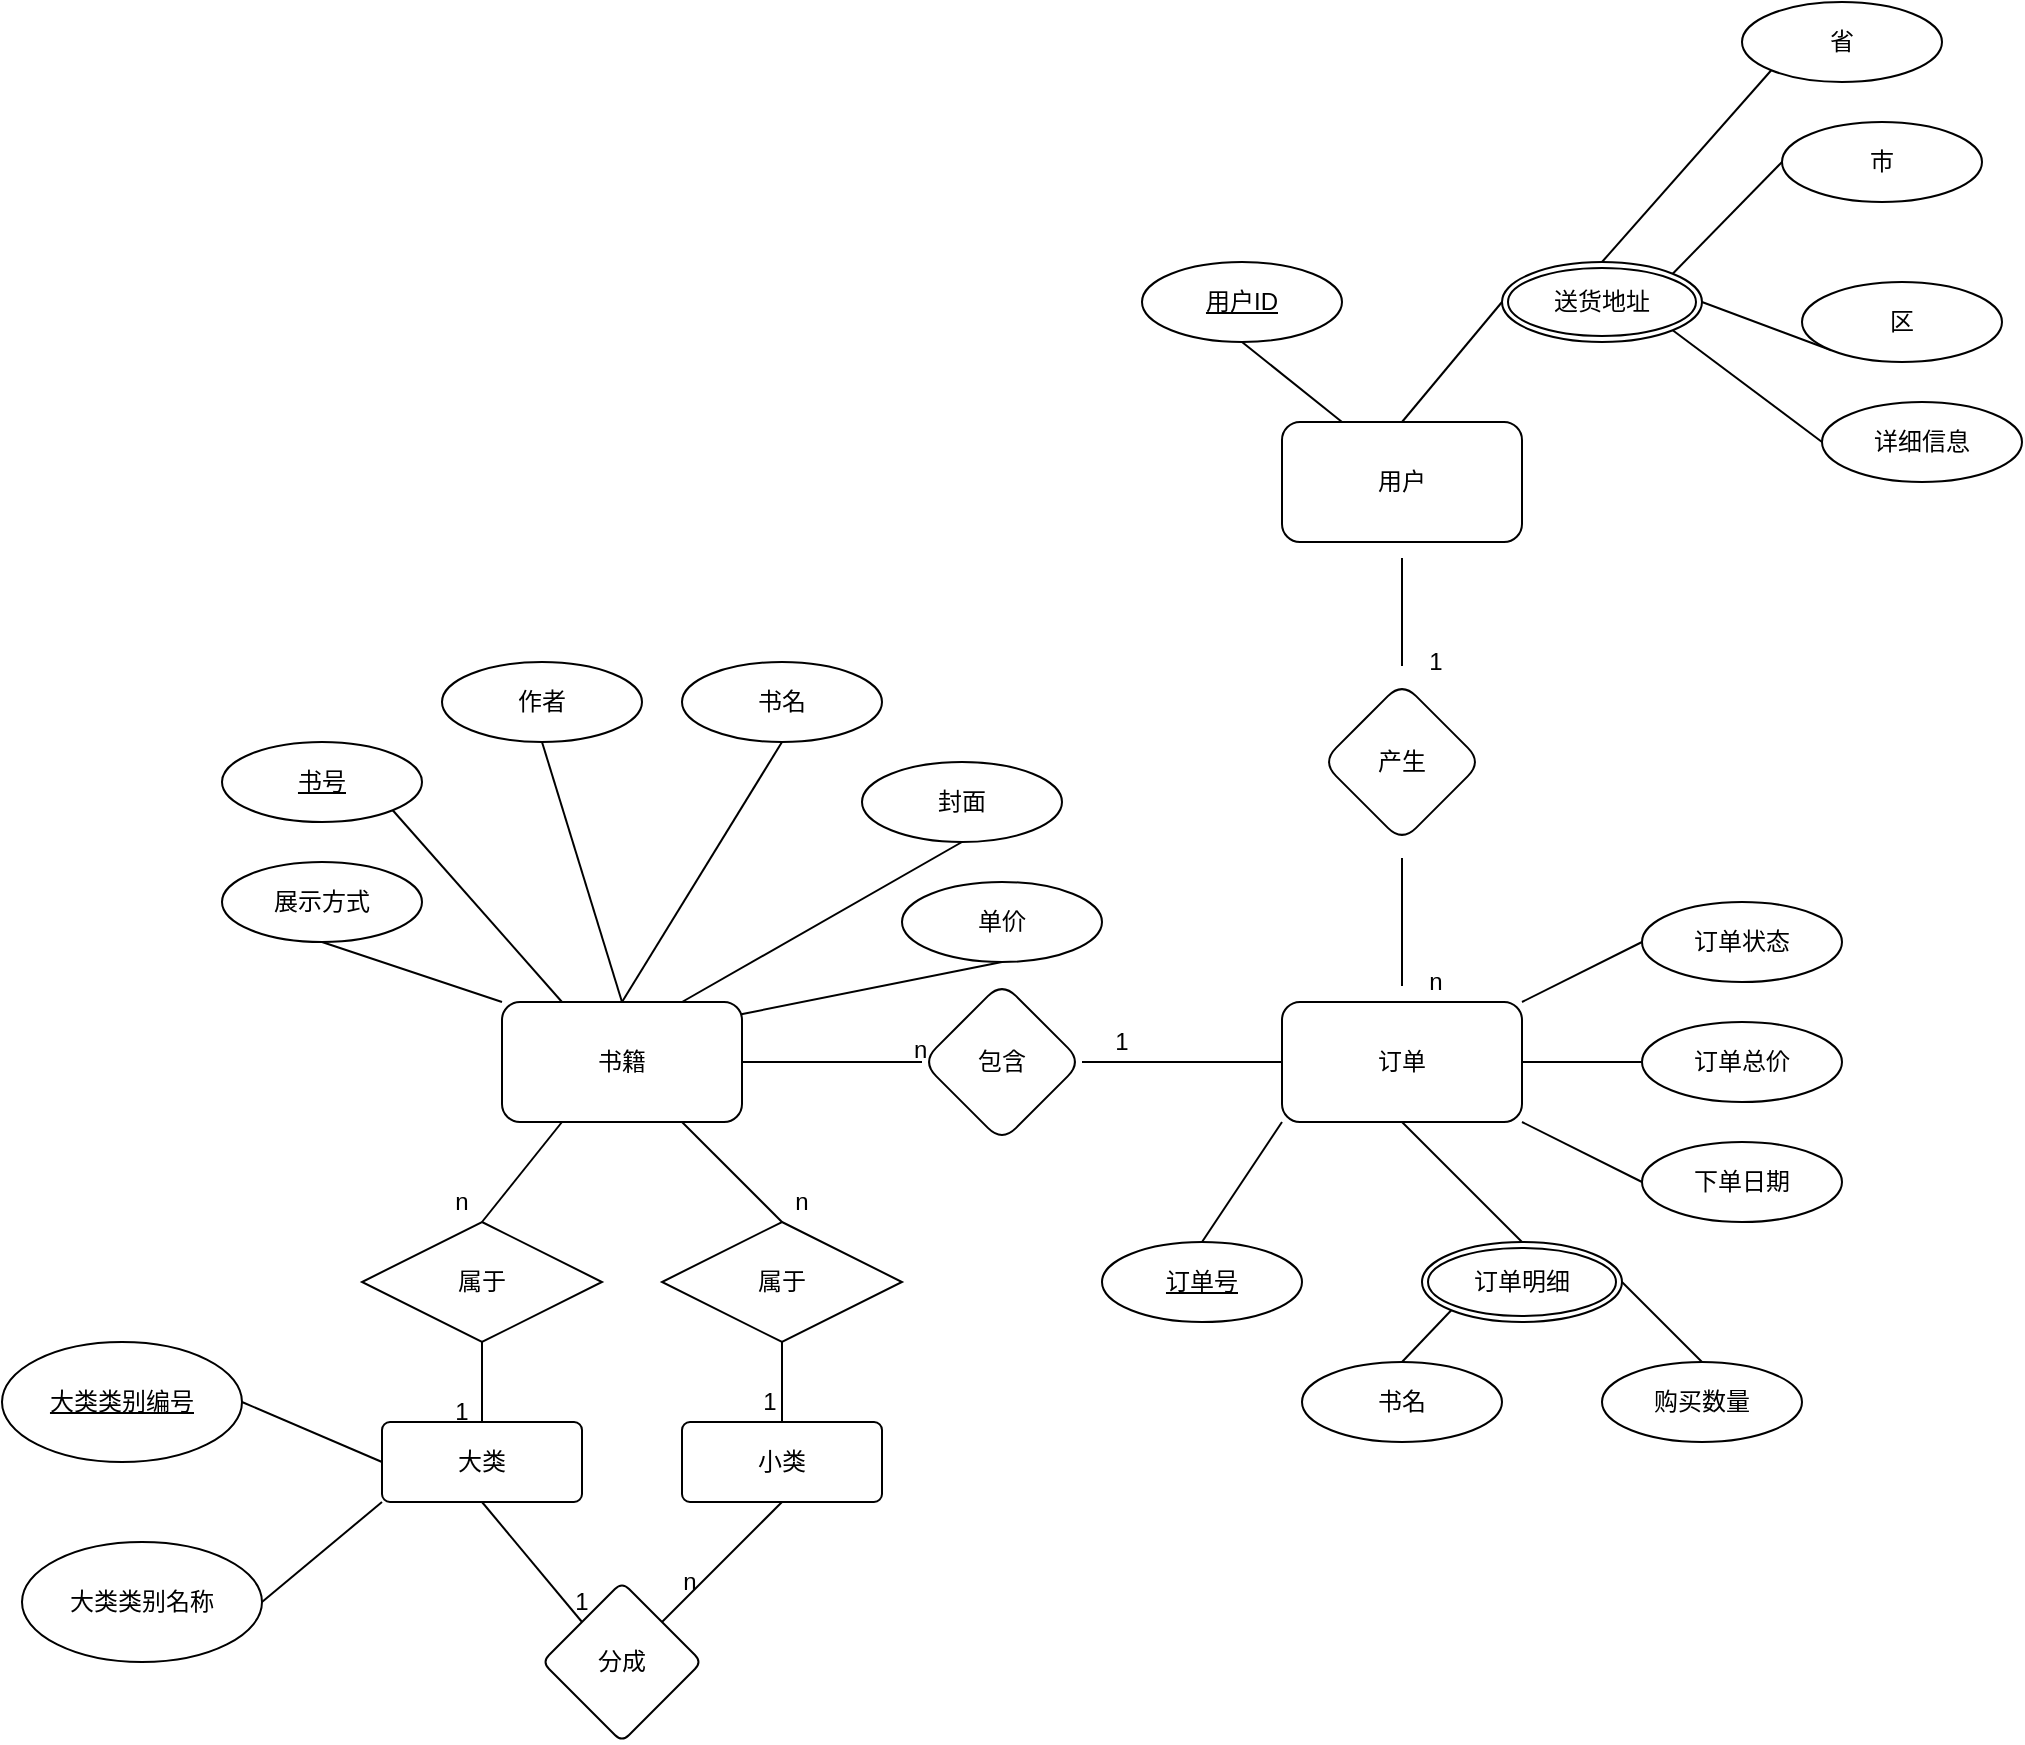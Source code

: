 <mxfile version="15.3.4" type="github">
  <diagram name="Page-1" id="b5b7bab2-c9e2-2cf4-8b2a-24fd1a2a6d21">
    <mxGraphModel dx="2086" dy="2293" grid="1" gridSize="10" guides="1" tooltips="1" connect="1" arrows="1" fold="1" page="1" pageScale="1" pageWidth="827" pageHeight="1169" background="none" math="0" shadow="0">
      <root>
        <mxCell id="0" />
        <mxCell id="1" parent="0" />
        <mxCell id="PDdewnTOg1O3W2x46WFQ-37" style="edgeStyle=none;rounded=0;orthogonalLoop=1;jettySize=auto;html=1;exitX=0;exitY=0;exitDx=0;exitDy=0;entryX=0.5;entryY=1;entryDx=0;entryDy=0;endArrow=none;startSize=14;endSize=14;sourcePerimeterSpacing=8;targetPerimeterSpacing=8;" edge="1" parent="1" source="PDdewnTOg1O3W2x46WFQ-1" target="PDdewnTOg1O3W2x46WFQ-31">
          <mxGeometry relative="1" as="geometry" />
        </mxCell>
        <mxCell id="PDdewnTOg1O3W2x46WFQ-1" value="书籍" style="rounded=1;whiteSpace=wrap;html=1;hachureGap=4;pointerEvents=0;" vertex="1" parent="1">
          <mxGeometry x="340" y="390" width="120" height="60" as="geometry" />
        </mxCell>
        <mxCell id="PDdewnTOg1O3W2x46WFQ-83" value="" style="edgeStyle=none;rounded=0;orthogonalLoop=1;jettySize=auto;html=1;endArrow=none;startSize=14;endSize=14;sourcePerimeterSpacing=8;targetPerimeterSpacing=8;" edge="1" parent="1" source="PDdewnTOg1O3W2x46WFQ-2" target="PDdewnTOg1O3W2x46WFQ-82">
          <mxGeometry relative="1" as="geometry" />
        </mxCell>
        <mxCell id="PDdewnTOg1O3W2x46WFQ-2" value="用户" style="rounded=1;whiteSpace=wrap;html=1;hachureGap=4;pointerEvents=0;" vertex="1" parent="1">
          <mxGeometry x="730" y="100" width="120" height="60" as="geometry" />
        </mxCell>
        <mxCell id="PDdewnTOg1O3W2x46WFQ-28" style="edgeStyle=none;rounded=0;orthogonalLoop=1;jettySize=auto;html=1;exitX=1;exitY=0;exitDx=0;exitDy=0;entryX=0;entryY=0.5;entryDx=0;entryDy=0;endArrow=none;startSize=14;endSize=14;sourcePerimeterSpacing=8;targetPerimeterSpacing=8;" edge="1" parent="1" source="PDdewnTOg1O3W2x46WFQ-3" target="PDdewnTOg1O3W2x46WFQ-14">
          <mxGeometry relative="1" as="geometry" />
        </mxCell>
        <mxCell id="PDdewnTOg1O3W2x46WFQ-29" style="edgeStyle=none;rounded=0;orthogonalLoop=1;jettySize=auto;html=1;exitX=1;exitY=0.5;exitDx=0;exitDy=0;entryX=0;entryY=0.5;entryDx=0;entryDy=0;endArrow=none;startSize=14;endSize=14;sourcePerimeterSpacing=8;targetPerimeterSpacing=8;" edge="1" parent="1" source="PDdewnTOg1O3W2x46WFQ-3" target="PDdewnTOg1O3W2x46WFQ-13">
          <mxGeometry relative="1" as="geometry" />
        </mxCell>
        <mxCell id="PDdewnTOg1O3W2x46WFQ-30" style="edgeStyle=none;rounded=0;orthogonalLoop=1;jettySize=auto;html=1;exitX=1;exitY=1;exitDx=0;exitDy=0;entryX=0;entryY=0.5;entryDx=0;entryDy=0;endArrow=none;startSize=14;endSize=14;sourcePerimeterSpacing=8;targetPerimeterSpacing=8;" edge="1" parent="1" source="PDdewnTOg1O3W2x46WFQ-3" target="PDdewnTOg1O3W2x46WFQ-15">
          <mxGeometry relative="1" as="geometry" />
        </mxCell>
        <mxCell id="PDdewnTOg1O3W2x46WFQ-3" value="订单" style="rounded=1;whiteSpace=wrap;html=1;hachureGap=4;pointerEvents=0;" vertex="1" parent="1">
          <mxGeometry x="730" y="390" width="120" height="60" as="geometry" />
        </mxCell>
        <mxCell id="PDdewnTOg1O3W2x46WFQ-12" style="edgeStyle=none;rounded=0;orthogonalLoop=1;jettySize=auto;html=1;exitX=1;exitY=0.5;exitDx=0;exitDy=0;entryX=0;entryY=0.5;entryDx=0;entryDy=0;endArrow=none;startSize=14;endSize=14;sourcePerimeterSpacing=8;targetPerimeterSpacing=8;" edge="1" parent="1" source="PDdewnTOg1O3W2x46WFQ-4" target="PDdewnTOg1O3W2x46WFQ-3">
          <mxGeometry relative="1" as="geometry" />
        </mxCell>
        <mxCell id="PDdewnTOg1O3W2x46WFQ-4" value="包含" style="rhombus;whiteSpace=wrap;html=1;rounded=1;hachureGap=4;" vertex="1" parent="1">
          <mxGeometry x="550" y="380" width="80" height="80" as="geometry" />
        </mxCell>
        <mxCell id="PDdewnTOg1O3W2x46WFQ-9" value="" style="endArrow=none;html=1;rounded=0;startSize=14;endSize=14;sourcePerimeterSpacing=8;targetPerimeterSpacing=8;exitX=1;exitY=0.5;exitDx=0;exitDy=0;entryX=0;entryY=0.5;entryDx=0;entryDy=0;" edge="1" parent="1" source="PDdewnTOg1O3W2x46WFQ-1" target="PDdewnTOg1O3W2x46WFQ-4">
          <mxGeometry relative="1" as="geometry">
            <mxPoint x="450" y="440" as="sourcePoint" />
            <mxPoint x="610" y="440" as="targetPoint" />
          </mxGeometry>
        </mxCell>
        <mxCell id="PDdewnTOg1O3W2x46WFQ-10" value="n" style="text;strokeColor=none;fillColor=none;spacingLeft=4;spacingRight=4;overflow=hidden;rotatable=0;points=[[0,0.5],[1,0.5]];portConstraint=eastwest;fontSize=12;hachureGap=4;pointerEvents=0;" vertex="1" parent="1">
          <mxGeometry x="540" y="400" width="40" height="30" as="geometry" />
        </mxCell>
        <mxCell id="PDdewnTOg1O3W2x46WFQ-13" value="订单总价" style="ellipse;whiteSpace=wrap;html=1;align=center;hachureGap=4;pointerEvents=0;" vertex="1" parent="1">
          <mxGeometry x="910" y="400" width="100" height="40" as="geometry" />
        </mxCell>
        <mxCell id="PDdewnTOg1O3W2x46WFQ-14" value="订单状态" style="ellipse;whiteSpace=wrap;html=1;align=center;hachureGap=4;pointerEvents=0;" vertex="1" parent="1">
          <mxGeometry x="910" y="340" width="100" height="40" as="geometry" />
        </mxCell>
        <mxCell id="PDdewnTOg1O3W2x46WFQ-15" value="下单日期" style="ellipse;whiteSpace=wrap;html=1;align=center;hachureGap=4;pointerEvents=0;" vertex="1" parent="1">
          <mxGeometry x="910" y="460" width="100" height="40" as="geometry" />
        </mxCell>
        <mxCell id="PDdewnTOg1O3W2x46WFQ-22" style="edgeStyle=none;rounded=0;orthogonalLoop=1;jettySize=auto;html=1;exitX=0.5;exitY=0;exitDx=0;exitDy=0;entryX=0;entryY=1;entryDx=0;entryDy=0;endArrow=none;startSize=14;endSize=14;sourcePerimeterSpacing=8;targetPerimeterSpacing=8;" edge="1" parent="1" source="PDdewnTOg1O3W2x46WFQ-16" target="PDdewnTOg1O3W2x46WFQ-3">
          <mxGeometry relative="1" as="geometry" />
        </mxCell>
        <mxCell id="PDdewnTOg1O3W2x46WFQ-16" value="订单号" style="ellipse;whiteSpace=wrap;html=1;align=center;fontStyle=4;hachureGap=4;pointerEvents=0;" vertex="1" parent="1">
          <mxGeometry x="640" y="510" width="100" height="40" as="geometry" />
        </mxCell>
        <mxCell id="PDdewnTOg1O3W2x46WFQ-23" style="edgeStyle=none;rounded=0;orthogonalLoop=1;jettySize=auto;html=1;exitX=0.5;exitY=0;exitDx=0;exitDy=0;entryX=0.5;entryY=1;entryDx=0;entryDy=0;endArrow=none;startSize=14;endSize=14;sourcePerimeterSpacing=8;targetPerimeterSpacing=8;" edge="1" parent="1" source="PDdewnTOg1O3W2x46WFQ-19" target="PDdewnTOg1O3W2x46WFQ-3">
          <mxGeometry relative="1" as="geometry" />
        </mxCell>
        <mxCell id="PDdewnTOg1O3W2x46WFQ-19" value="订单明细" style="ellipse;shape=doubleEllipse;margin=3;whiteSpace=wrap;html=1;align=center;hachureGap=4;pointerEvents=0;" vertex="1" parent="1">
          <mxGeometry x="800" y="510" width="100" height="40" as="geometry" />
        </mxCell>
        <mxCell id="PDdewnTOg1O3W2x46WFQ-24" style="edgeStyle=none;rounded=0;orthogonalLoop=1;jettySize=auto;html=1;exitX=0.5;exitY=0;exitDx=0;exitDy=0;entryX=0;entryY=1;entryDx=0;entryDy=0;endArrow=none;startSize=14;endSize=14;sourcePerimeterSpacing=8;targetPerimeterSpacing=8;" edge="1" parent="1" source="PDdewnTOg1O3W2x46WFQ-20" target="PDdewnTOg1O3W2x46WFQ-19">
          <mxGeometry relative="1" as="geometry" />
        </mxCell>
        <mxCell id="PDdewnTOg1O3W2x46WFQ-20" value="书名" style="ellipse;whiteSpace=wrap;html=1;align=center;hachureGap=4;pointerEvents=0;" vertex="1" parent="1">
          <mxGeometry x="740" y="570" width="100" height="40" as="geometry" />
        </mxCell>
        <mxCell id="PDdewnTOg1O3W2x46WFQ-27" style="edgeStyle=none;rounded=0;orthogonalLoop=1;jettySize=auto;html=1;exitX=0.5;exitY=0;exitDx=0;exitDy=0;entryX=1;entryY=0.5;entryDx=0;entryDy=0;endArrow=none;startSize=14;endSize=14;sourcePerimeterSpacing=8;targetPerimeterSpacing=8;" edge="1" parent="1" source="PDdewnTOg1O3W2x46WFQ-21" target="PDdewnTOg1O3W2x46WFQ-19">
          <mxGeometry relative="1" as="geometry" />
        </mxCell>
        <mxCell id="PDdewnTOg1O3W2x46WFQ-21" value="购买数量" style="ellipse;whiteSpace=wrap;html=1;align=center;hachureGap=4;pointerEvents=0;" vertex="1" parent="1">
          <mxGeometry x="890" y="570" width="100" height="40" as="geometry" />
        </mxCell>
        <mxCell id="PDdewnTOg1O3W2x46WFQ-31" value="展示方式" style="ellipse;whiteSpace=wrap;html=1;align=center;hachureGap=4;pointerEvents=0;" vertex="1" parent="1">
          <mxGeometry x="200" y="320" width="100" height="40" as="geometry" />
        </mxCell>
        <mxCell id="PDdewnTOg1O3W2x46WFQ-39" style="edgeStyle=none;rounded=0;orthogonalLoop=1;jettySize=auto;html=1;exitX=0.5;exitY=1;exitDx=0;exitDy=0;entryX=0.5;entryY=0;entryDx=0;entryDy=0;endArrow=none;startSize=14;endSize=14;sourcePerimeterSpacing=8;targetPerimeterSpacing=8;" edge="1" parent="1" source="PDdewnTOg1O3W2x46WFQ-32" target="PDdewnTOg1O3W2x46WFQ-1">
          <mxGeometry relative="1" as="geometry" />
        </mxCell>
        <mxCell id="PDdewnTOg1O3W2x46WFQ-32" value="作者" style="ellipse;whiteSpace=wrap;html=1;align=center;hachureGap=4;pointerEvents=0;" vertex="1" parent="1">
          <mxGeometry x="310" y="220" width="100" height="40" as="geometry" />
        </mxCell>
        <mxCell id="PDdewnTOg1O3W2x46WFQ-42" style="edgeStyle=none;rounded=0;orthogonalLoop=1;jettySize=auto;html=1;exitX=0.5;exitY=1;exitDx=0;exitDy=0;entryX=0.997;entryY=0.102;entryDx=0;entryDy=0;entryPerimeter=0;endArrow=none;startSize=14;endSize=14;sourcePerimeterSpacing=8;targetPerimeterSpacing=8;" edge="1" parent="1" source="PDdewnTOg1O3W2x46WFQ-33" target="PDdewnTOg1O3W2x46WFQ-1">
          <mxGeometry relative="1" as="geometry" />
        </mxCell>
        <mxCell id="PDdewnTOg1O3W2x46WFQ-33" value="单价" style="ellipse;whiteSpace=wrap;html=1;align=center;hachureGap=4;pointerEvents=0;" vertex="1" parent="1">
          <mxGeometry x="540" y="330" width="100" height="40" as="geometry" />
        </mxCell>
        <mxCell id="PDdewnTOg1O3W2x46WFQ-41" style="edgeStyle=none;rounded=0;orthogonalLoop=1;jettySize=auto;html=1;exitX=0.5;exitY=1;exitDx=0;exitDy=0;entryX=0.75;entryY=0;entryDx=0;entryDy=0;endArrow=none;startSize=14;endSize=14;sourcePerimeterSpacing=8;targetPerimeterSpacing=8;" edge="1" parent="1" source="PDdewnTOg1O3W2x46WFQ-34" target="PDdewnTOg1O3W2x46WFQ-1">
          <mxGeometry relative="1" as="geometry" />
        </mxCell>
        <mxCell id="PDdewnTOg1O3W2x46WFQ-34" value="封面" style="ellipse;whiteSpace=wrap;html=1;align=center;hachureGap=4;pointerEvents=0;" vertex="1" parent="1">
          <mxGeometry x="520" y="270" width="100" height="40" as="geometry" />
        </mxCell>
        <mxCell id="PDdewnTOg1O3W2x46WFQ-40" style="edgeStyle=none;rounded=0;orthogonalLoop=1;jettySize=auto;html=1;exitX=0.5;exitY=1;exitDx=0;exitDy=0;endArrow=none;startSize=14;endSize=14;sourcePerimeterSpacing=8;targetPerimeterSpacing=8;" edge="1" parent="1" source="PDdewnTOg1O3W2x46WFQ-35">
          <mxGeometry relative="1" as="geometry">
            <mxPoint x="400" y="390.0" as="targetPoint" />
          </mxGeometry>
        </mxCell>
        <mxCell id="PDdewnTOg1O3W2x46WFQ-35" value="书名" style="ellipse;whiteSpace=wrap;html=1;align=center;hachureGap=4;pointerEvents=0;" vertex="1" parent="1">
          <mxGeometry x="430" y="220" width="100" height="40" as="geometry" />
        </mxCell>
        <mxCell id="PDdewnTOg1O3W2x46WFQ-38" style="edgeStyle=none;rounded=0;orthogonalLoop=1;jettySize=auto;html=1;exitX=1;exitY=1;exitDx=0;exitDy=0;entryX=0.25;entryY=0;entryDx=0;entryDy=0;endArrow=none;startSize=14;endSize=14;sourcePerimeterSpacing=8;targetPerimeterSpacing=8;" edge="1" parent="1" source="PDdewnTOg1O3W2x46WFQ-36" target="PDdewnTOg1O3W2x46WFQ-1">
          <mxGeometry relative="1" as="geometry" />
        </mxCell>
        <mxCell id="PDdewnTOg1O3W2x46WFQ-36" value="书号" style="ellipse;whiteSpace=wrap;html=1;align=center;fontStyle=4;hachureGap=4;pointerEvents=0;" vertex="1" parent="1">
          <mxGeometry x="200" y="260" width="100" height="40" as="geometry" />
        </mxCell>
        <mxCell id="PDdewnTOg1O3W2x46WFQ-58" value="" style="edgeStyle=none;rounded=0;orthogonalLoop=1;jettySize=auto;html=1;endArrow=none;startSize=14;endSize=14;sourcePerimeterSpacing=8;targetPerimeterSpacing=8;exitX=0.5;exitY=0;exitDx=0;exitDy=0;entryX=0.25;entryY=1;entryDx=0;entryDy=0;" edge="1" parent="1" source="PDdewnTOg1O3W2x46WFQ-53" target="PDdewnTOg1O3W2x46WFQ-1">
          <mxGeometry relative="1" as="geometry" />
        </mxCell>
        <mxCell id="PDdewnTOg1O3W2x46WFQ-64" style="edgeStyle=none;rounded=0;orthogonalLoop=1;jettySize=auto;html=1;exitX=0.5;exitY=1;exitDx=0;exitDy=0;entryX=0.5;entryY=0;entryDx=0;entryDy=0;endArrow=none;startSize=14;endSize=14;sourcePerimeterSpacing=8;targetPerimeterSpacing=8;" edge="1" parent="1" source="PDdewnTOg1O3W2x46WFQ-53" target="PDdewnTOg1O3W2x46WFQ-62">
          <mxGeometry relative="1" as="geometry" />
        </mxCell>
        <mxCell id="PDdewnTOg1O3W2x46WFQ-53" value="属于" style="shape=rhombus;perimeter=rhombusPerimeter;whiteSpace=wrap;html=1;align=center;hachureGap=4;pointerEvents=0;" vertex="1" parent="1">
          <mxGeometry x="270" y="500" width="120" height="60" as="geometry" />
        </mxCell>
        <mxCell id="PDdewnTOg1O3W2x46WFQ-59" value="" style="edgeStyle=none;rounded=0;orthogonalLoop=1;jettySize=auto;html=1;endArrow=none;startSize=14;endSize=14;sourcePerimeterSpacing=8;targetPerimeterSpacing=8;exitX=0.5;exitY=0;exitDx=0;exitDy=0;entryX=0.75;entryY=1;entryDx=0;entryDy=0;" edge="1" parent="1" source="PDdewnTOg1O3W2x46WFQ-55" target="PDdewnTOg1O3W2x46WFQ-1">
          <mxGeometry relative="1" as="geometry" />
        </mxCell>
        <mxCell id="PDdewnTOg1O3W2x46WFQ-73" style="edgeStyle=none;rounded=0;orthogonalLoop=1;jettySize=auto;html=1;exitX=0.5;exitY=1;exitDx=0;exitDy=0;entryX=0.5;entryY=0;entryDx=0;entryDy=0;endArrow=none;startSize=14;endSize=14;sourcePerimeterSpacing=8;targetPerimeterSpacing=8;" edge="1" parent="1" source="PDdewnTOg1O3W2x46WFQ-55" target="PDdewnTOg1O3W2x46WFQ-63">
          <mxGeometry relative="1" as="geometry" />
        </mxCell>
        <mxCell id="PDdewnTOg1O3W2x46WFQ-55" value="属于" style="shape=rhombus;perimeter=rhombusPerimeter;whiteSpace=wrap;html=1;align=center;hachureGap=4;pointerEvents=0;" vertex="1" parent="1">
          <mxGeometry x="420" y="500" width="120" height="60" as="geometry" />
        </mxCell>
        <mxCell id="PDdewnTOg1O3W2x46WFQ-66" value="" style="edgeStyle=none;rounded=0;orthogonalLoop=1;jettySize=auto;html=1;endArrow=none;startSize=14;endSize=14;sourcePerimeterSpacing=8;targetPerimeterSpacing=8;entryX=1;entryY=0.5;entryDx=0;entryDy=0;exitX=0;exitY=0.5;exitDx=0;exitDy=0;" edge="1" parent="1" source="PDdewnTOg1O3W2x46WFQ-62" target="PDdewnTOg1O3W2x46WFQ-65">
          <mxGeometry relative="1" as="geometry" />
        </mxCell>
        <mxCell id="PDdewnTOg1O3W2x46WFQ-72" style="edgeStyle=none;rounded=0;orthogonalLoop=1;jettySize=auto;html=1;exitX=0.5;exitY=1;exitDx=0;exitDy=0;entryX=0;entryY=0;entryDx=0;entryDy=0;endArrow=none;startSize=14;endSize=14;sourcePerimeterSpacing=8;targetPerimeterSpacing=8;" edge="1" parent="1" source="PDdewnTOg1O3W2x46WFQ-62" target="PDdewnTOg1O3W2x46WFQ-69">
          <mxGeometry relative="1" as="geometry" />
        </mxCell>
        <mxCell id="PDdewnTOg1O3W2x46WFQ-62" value="大类" style="rounded=1;arcSize=10;whiteSpace=wrap;html=1;align=center;hachureGap=4;pointerEvents=0;" vertex="1" parent="1">
          <mxGeometry x="280" y="600" width="100" height="40" as="geometry" />
        </mxCell>
        <mxCell id="PDdewnTOg1O3W2x46WFQ-71" style="edgeStyle=none;rounded=0;orthogonalLoop=1;jettySize=auto;html=1;exitX=0.5;exitY=1;exitDx=0;exitDy=0;entryX=1;entryY=0;entryDx=0;entryDy=0;endArrow=none;startSize=14;endSize=14;sourcePerimeterSpacing=8;targetPerimeterSpacing=8;" edge="1" parent="1" source="PDdewnTOg1O3W2x46WFQ-63" target="PDdewnTOg1O3W2x46WFQ-69">
          <mxGeometry relative="1" as="geometry" />
        </mxCell>
        <mxCell id="PDdewnTOg1O3W2x46WFQ-63" value="小类" style="rounded=1;arcSize=10;whiteSpace=wrap;html=1;align=center;hachureGap=4;pointerEvents=0;" vertex="1" parent="1">
          <mxGeometry x="430" y="600" width="100" height="40" as="geometry" />
        </mxCell>
        <mxCell id="PDdewnTOg1O3W2x46WFQ-65" value="大类类别编号" style="ellipse;whiteSpace=wrap;html=1;rounded=1;arcSize=10;hachureGap=4;fontStyle=4" vertex="1" parent="1">
          <mxGeometry x="90" y="560" width="120" height="60" as="geometry" />
        </mxCell>
        <mxCell id="PDdewnTOg1O3W2x46WFQ-68" style="edgeStyle=none;rounded=0;orthogonalLoop=1;jettySize=auto;html=1;exitX=1;exitY=0.5;exitDx=0;exitDy=0;entryX=0;entryY=1;entryDx=0;entryDy=0;endArrow=none;startSize=14;endSize=14;sourcePerimeterSpacing=8;targetPerimeterSpacing=8;" edge="1" parent="1" source="PDdewnTOg1O3W2x46WFQ-67" target="PDdewnTOg1O3W2x46WFQ-62">
          <mxGeometry relative="1" as="geometry" />
        </mxCell>
        <mxCell id="PDdewnTOg1O3W2x46WFQ-67" value="大类类别名称" style="ellipse;whiteSpace=wrap;html=1;rounded=1;arcSize=10;hachureGap=4;" vertex="1" parent="1">
          <mxGeometry x="100" y="660" width="120" height="60" as="geometry" />
        </mxCell>
        <mxCell id="PDdewnTOg1O3W2x46WFQ-69" value="分成" style="rhombus;whiteSpace=wrap;html=1;rounded=1;arcSize=10;hachureGap=4;" vertex="1" parent="1">
          <mxGeometry x="360" y="680" width="80" height="80" as="geometry" />
        </mxCell>
        <mxCell id="PDdewnTOg1O3W2x46WFQ-74" value="n" style="text;html=1;strokeColor=none;fillColor=none;align=center;verticalAlign=middle;whiteSpace=wrap;rounded=0;hachureGap=4;pointerEvents=0;" vertex="1" parent="1">
          <mxGeometry x="300" y="480" width="40" height="20" as="geometry" />
        </mxCell>
        <mxCell id="PDdewnTOg1O3W2x46WFQ-77" value="n" style="text;html=1;strokeColor=none;fillColor=none;align=center;verticalAlign=middle;whiteSpace=wrap;rounded=0;hachureGap=4;pointerEvents=0;" vertex="1" parent="1">
          <mxGeometry x="470" y="480" width="40" height="20" as="geometry" />
        </mxCell>
        <mxCell id="PDdewnTOg1O3W2x46WFQ-84" value="" style="edgeStyle=none;rounded=0;orthogonalLoop=1;jettySize=auto;html=1;endArrow=none;startSize=14;endSize=14;sourcePerimeterSpacing=8;targetPerimeterSpacing=8;" edge="1" parent="1" source="PDdewnTOg1O3W2x46WFQ-82" target="PDdewnTOg1O3W2x46WFQ-3">
          <mxGeometry relative="1" as="geometry" />
        </mxCell>
        <mxCell id="PDdewnTOg1O3W2x46WFQ-82" value="产生" style="rhombus;whiteSpace=wrap;html=1;rounded=1;hachureGap=4;" vertex="1" parent="1">
          <mxGeometry x="750" y="230" width="80" height="80" as="geometry" />
        </mxCell>
        <mxCell id="PDdewnTOg1O3W2x46WFQ-96" style="edgeStyle=none;rounded=0;orthogonalLoop=1;jettySize=auto;html=1;exitX=0.5;exitY=1;exitDx=0;exitDy=0;entryX=0.25;entryY=0;entryDx=0;entryDy=0;endArrow=none;startSize=14;endSize=14;sourcePerimeterSpacing=8;targetPerimeterSpacing=8;" edge="1" parent="1" source="PDdewnTOg1O3W2x46WFQ-85" target="PDdewnTOg1O3W2x46WFQ-2">
          <mxGeometry relative="1" as="geometry" />
        </mxCell>
        <mxCell id="PDdewnTOg1O3W2x46WFQ-85" value="用户ID" style="ellipse;whiteSpace=wrap;html=1;align=center;fontStyle=4;hachureGap=4;pointerEvents=0;" vertex="1" parent="1">
          <mxGeometry x="660" y="20" width="100" height="40" as="geometry" />
        </mxCell>
        <mxCell id="PDdewnTOg1O3W2x46WFQ-91" style="edgeStyle=none;rounded=0;orthogonalLoop=1;jettySize=auto;html=1;exitX=0.5;exitY=0;exitDx=0;exitDy=0;entryX=0;entryY=1;entryDx=0;entryDy=0;endArrow=none;startSize=14;endSize=14;sourcePerimeterSpacing=8;targetPerimeterSpacing=8;" edge="1" parent="1" source="PDdewnTOg1O3W2x46WFQ-86" target="PDdewnTOg1O3W2x46WFQ-87">
          <mxGeometry relative="1" as="geometry" />
        </mxCell>
        <mxCell id="PDdewnTOg1O3W2x46WFQ-92" style="edgeStyle=none;rounded=0;orthogonalLoop=1;jettySize=auto;html=1;exitX=1;exitY=0;exitDx=0;exitDy=0;endArrow=none;startSize=14;endSize=14;sourcePerimeterSpacing=8;targetPerimeterSpacing=8;entryX=0;entryY=0.5;entryDx=0;entryDy=0;" edge="1" parent="1" source="PDdewnTOg1O3W2x46WFQ-86" target="PDdewnTOg1O3W2x46WFQ-89">
          <mxGeometry relative="1" as="geometry" />
        </mxCell>
        <mxCell id="PDdewnTOg1O3W2x46WFQ-93" style="edgeStyle=none;rounded=0;orthogonalLoop=1;jettySize=auto;html=1;exitX=1;exitY=0.5;exitDx=0;exitDy=0;entryX=0;entryY=1;entryDx=0;entryDy=0;endArrow=none;startSize=14;endSize=14;sourcePerimeterSpacing=8;targetPerimeterSpacing=8;" edge="1" parent="1" source="PDdewnTOg1O3W2x46WFQ-86" target="PDdewnTOg1O3W2x46WFQ-88">
          <mxGeometry relative="1" as="geometry" />
        </mxCell>
        <mxCell id="PDdewnTOg1O3W2x46WFQ-94" style="edgeStyle=none;rounded=0;orthogonalLoop=1;jettySize=auto;html=1;exitX=1;exitY=1;exitDx=0;exitDy=0;entryX=0;entryY=0.5;entryDx=0;entryDy=0;endArrow=none;startSize=14;endSize=14;sourcePerimeterSpacing=8;targetPerimeterSpacing=8;" edge="1" parent="1" source="PDdewnTOg1O3W2x46WFQ-86" target="PDdewnTOg1O3W2x46WFQ-90">
          <mxGeometry relative="1" as="geometry" />
        </mxCell>
        <mxCell id="PDdewnTOg1O3W2x46WFQ-95" style="edgeStyle=none;rounded=0;orthogonalLoop=1;jettySize=auto;html=1;exitX=0;exitY=0.5;exitDx=0;exitDy=0;entryX=0.5;entryY=0;entryDx=0;entryDy=0;endArrow=none;startSize=14;endSize=14;sourcePerimeterSpacing=8;targetPerimeterSpacing=8;" edge="1" parent="1" source="PDdewnTOg1O3W2x46WFQ-86" target="PDdewnTOg1O3W2x46WFQ-2">
          <mxGeometry relative="1" as="geometry" />
        </mxCell>
        <mxCell id="PDdewnTOg1O3W2x46WFQ-86" value="送货地址" style="ellipse;shape=doubleEllipse;margin=3;whiteSpace=wrap;html=1;align=center;hachureGap=4;pointerEvents=0;" vertex="1" parent="1">
          <mxGeometry x="840" y="20" width="100" height="40" as="geometry" />
        </mxCell>
        <mxCell id="PDdewnTOg1O3W2x46WFQ-87" value="省" style="ellipse;whiteSpace=wrap;html=1;align=center;hachureGap=4;pointerEvents=0;" vertex="1" parent="1">
          <mxGeometry x="960" y="-110" width="100" height="40" as="geometry" />
        </mxCell>
        <mxCell id="PDdewnTOg1O3W2x46WFQ-88" value="区" style="ellipse;whiteSpace=wrap;html=1;align=center;hachureGap=4;pointerEvents=0;" vertex="1" parent="1">
          <mxGeometry x="990" y="30" width="100" height="40" as="geometry" />
        </mxCell>
        <mxCell id="PDdewnTOg1O3W2x46WFQ-89" value="市" style="ellipse;whiteSpace=wrap;html=1;align=center;hachureGap=4;pointerEvents=0;" vertex="1" parent="1">
          <mxGeometry x="980" y="-50" width="100" height="40" as="geometry" />
        </mxCell>
        <mxCell id="PDdewnTOg1O3W2x46WFQ-90" value="详细信息" style="ellipse;whiteSpace=wrap;html=1;align=center;hachureGap=4;pointerEvents=0;" vertex="1" parent="1">
          <mxGeometry x="1000" y="90" width="100" height="40" as="geometry" />
        </mxCell>
        <mxCell id="PDdewnTOg1O3W2x46WFQ-97" value="n" style="text;html=1;strokeColor=none;fillColor=none;align=center;verticalAlign=middle;whiteSpace=wrap;rounded=0;hachureGap=4;pointerEvents=0;" vertex="1" parent="1">
          <mxGeometry x="414" y="670" width="40" height="20" as="geometry" />
        </mxCell>
        <mxCell id="PDdewnTOg1O3W2x46WFQ-98" value="n" style="text;html=1;strokeColor=none;fillColor=none;align=center;verticalAlign=middle;whiteSpace=wrap;rounded=0;hachureGap=4;pointerEvents=0;" vertex="1" parent="1">
          <mxGeometry x="787" y="370" width="40" height="20" as="geometry" />
        </mxCell>
        <mxCell id="PDdewnTOg1O3W2x46WFQ-100" value="1" style="text;html=1;strokeColor=none;fillColor=none;align=center;verticalAlign=middle;whiteSpace=wrap;rounded=0;hachureGap=4;pointerEvents=0;" vertex="1" parent="1">
          <mxGeometry x="630" y="400" width="40" height="20" as="geometry" />
        </mxCell>
        <mxCell id="PDdewnTOg1O3W2x46WFQ-102" value="1" style="text;html=1;strokeColor=none;fillColor=none;align=center;verticalAlign=middle;whiteSpace=wrap;rounded=0;hachureGap=4;pointerEvents=0;" vertex="1" parent="1">
          <mxGeometry x="454" y="580" width="40" height="20" as="geometry" />
        </mxCell>
        <mxCell id="PDdewnTOg1O3W2x46WFQ-103" value="1" style="text;html=1;strokeColor=none;fillColor=none;align=center;verticalAlign=middle;whiteSpace=wrap;rounded=0;hachureGap=4;pointerEvents=0;" vertex="1" parent="1">
          <mxGeometry x="300" y="585" width="40" height="20" as="geometry" />
        </mxCell>
        <mxCell id="PDdewnTOg1O3W2x46WFQ-108" value="1" style="text;html=1;strokeColor=none;fillColor=none;align=center;verticalAlign=middle;whiteSpace=wrap;rounded=0;hachureGap=4;pointerEvents=0;" vertex="1" parent="1">
          <mxGeometry x="787" y="210" width="40" height="20" as="geometry" />
        </mxCell>
        <mxCell id="PDdewnTOg1O3W2x46WFQ-109" value="1" style="text;html=1;strokeColor=none;fillColor=none;align=center;verticalAlign=middle;whiteSpace=wrap;rounded=0;hachureGap=4;pointerEvents=0;" vertex="1" parent="1">
          <mxGeometry x="360" y="680" width="40" height="20" as="geometry" />
        </mxCell>
      </root>
    </mxGraphModel>
  </diagram>
</mxfile>
